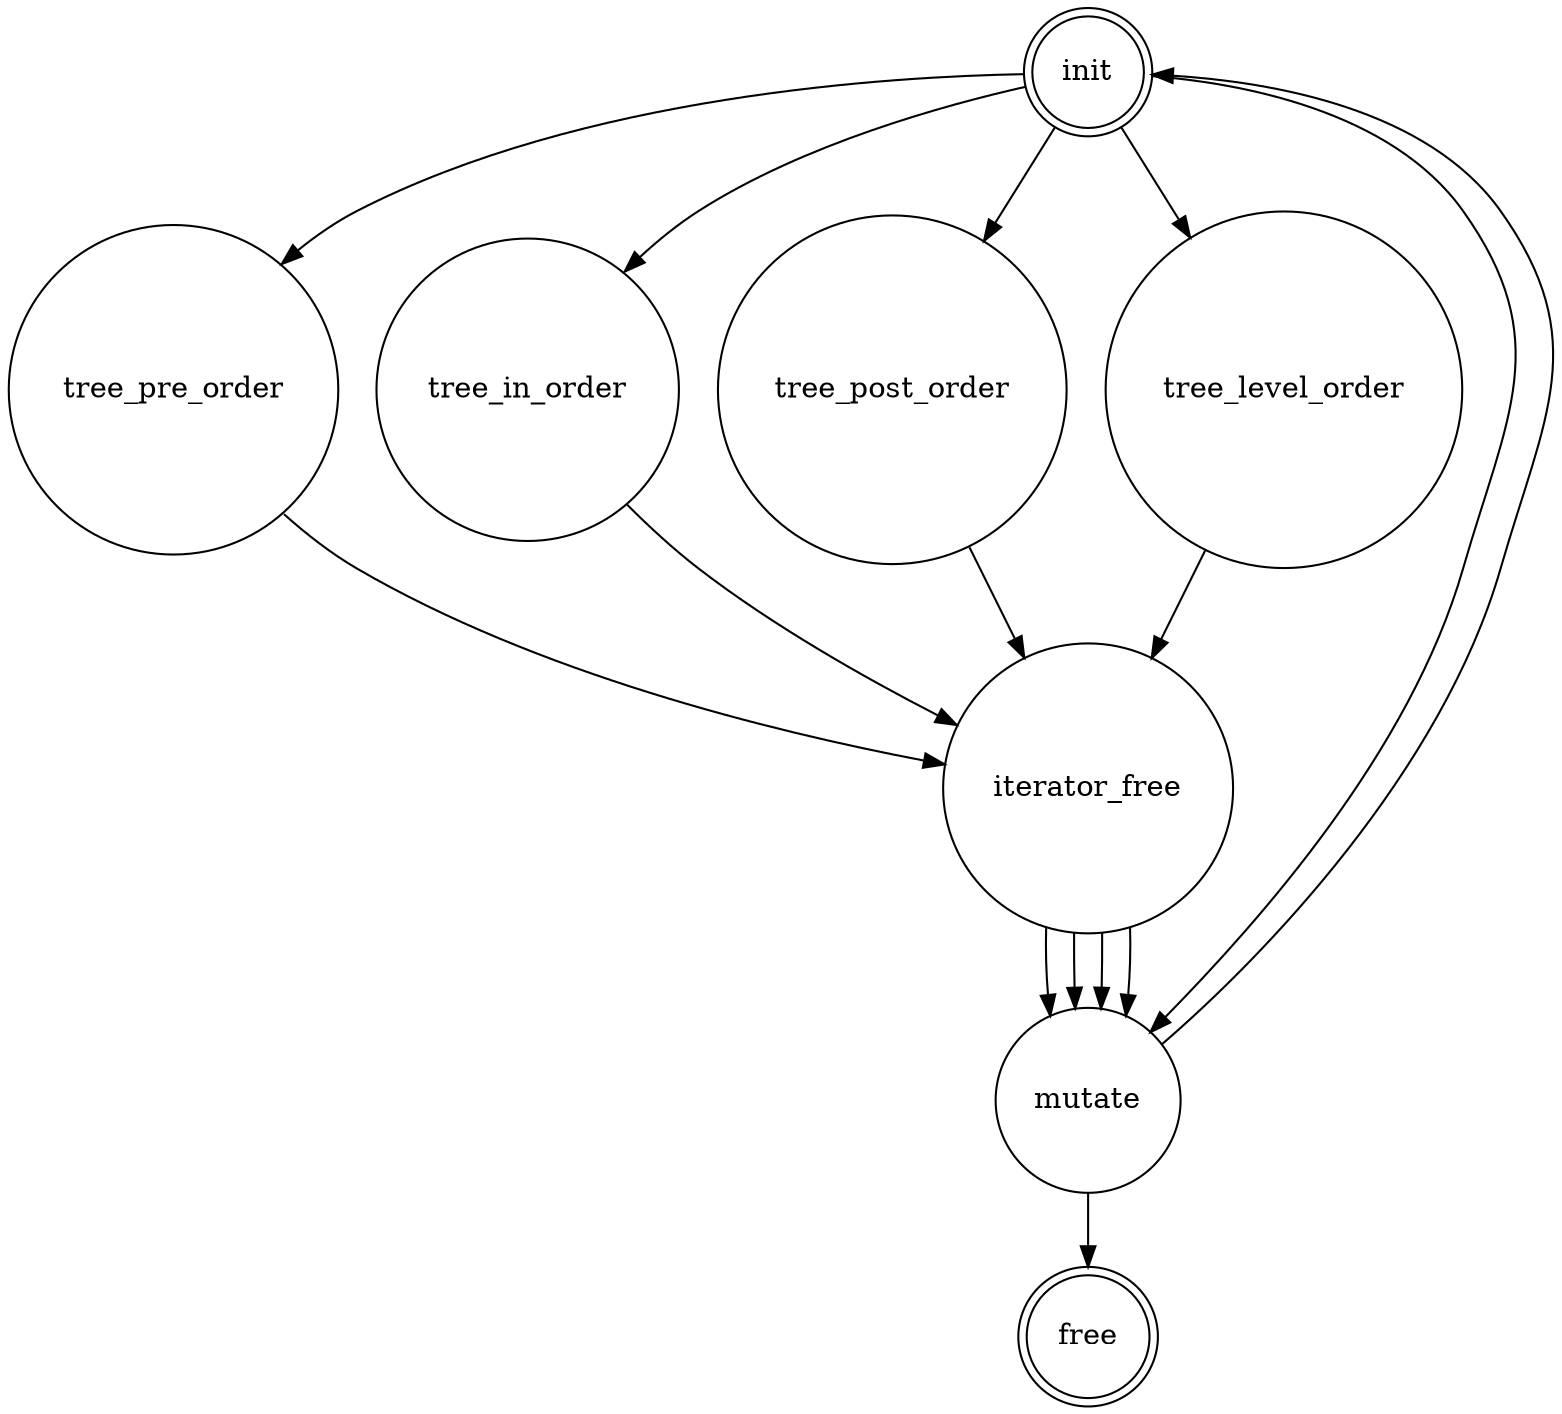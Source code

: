 digraph tree {
  node[shape = doublecircle] init, free;
  node[shape = circle];
  init->tree_pre_order;
  init->tree_in_order;
  init->tree_post_order;
  init->tree_level_order;
  init->mutate;

  tree_pre_order->iterator_free->mutate;
  tree_in_order->iterator_free->mutate;
  tree_post_order->iterator_free->mutate;
  tree_level_order->iterator_free->mutate;

  mutate->free;
  mutate->init;
}
